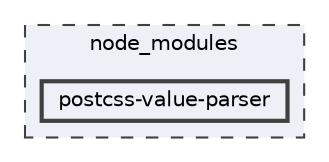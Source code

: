 digraph "node_modules/postcss-value-parser"
{
 // LATEX_PDF_SIZE
  bgcolor="transparent";
  edge [fontname=Helvetica,fontsize=10,labelfontname=Helvetica,labelfontsize=10];
  node [fontname=Helvetica,fontsize=10,shape=box,height=0.2,width=0.4];
  compound=true
  subgraph clusterdir_acd06b18086a0dd2ae699b1e0b775be8 {
    graph [ bgcolor="#edf0f7", pencolor="grey25", label="node_modules", fontname=Helvetica,fontsize=10 style="filled,dashed", URL="dir_acd06b18086a0dd2ae699b1e0b775be8.html",tooltip=""]
  dir_b1f346d03217849d32130b32280604c9 [label="postcss-value-parser", fillcolor="#edf0f7", color="grey25", style="filled,bold", URL="dir_b1f346d03217849d32130b32280604c9.html",tooltip=""];
  }
}
